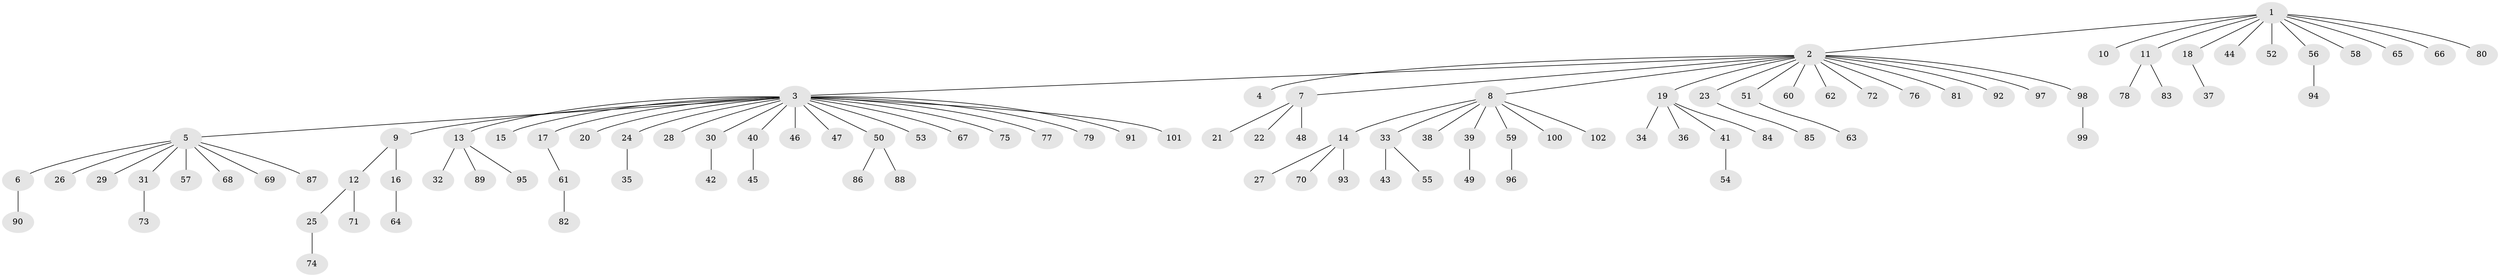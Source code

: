 // Generated by graph-tools (version 1.1) at 2025/26/03/09/25 03:26:02]
// undirected, 102 vertices, 101 edges
graph export_dot {
graph [start="1"]
  node [color=gray90,style=filled];
  1;
  2;
  3;
  4;
  5;
  6;
  7;
  8;
  9;
  10;
  11;
  12;
  13;
  14;
  15;
  16;
  17;
  18;
  19;
  20;
  21;
  22;
  23;
  24;
  25;
  26;
  27;
  28;
  29;
  30;
  31;
  32;
  33;
  34;
  35;
  36;
  37;
  38;
  39;
  40;
  41;
  42;
  43;
  44;
  45;
  46;
  47;
  48;
  49;
  50;
  51;
  52;
  53;
  54;
  55;
  56;
  57;
  58;
  59;
  60;
  61;
  62;
  63;
  64;
  65;
  66;
  67;
  68;
  69;
  70;
  71;
  72;
  73;
  74;
  75;
  76;
  77;
  78;
  79;
  80;
  81;
  82;
  83;
  84;
  85;
  86;
  87;
  88;
  89;
  90;
  91;
  92;
  93;
  94;
  95;
  96;
  97;
  98;
  99;
  100;
  101;
  102;
  1 -- 2;
  1 -- 10;
  1 -- 11;
  1 -- 18;
  1 -- 44;
  1 -- 52;
  1 -- 56;
  1 -- 58;
  1 -- 65;
  1 -- 66;
  1 -- 80;
  2 -- 3;
  2 -- 4;
  2 -- 7;
  2 -- 8;
  2 -- 19;
  2 -- 23;
  2 -- 51;
  2 -- 60;
  2 -- 62;
  2 -- 72;
  2 -- 76;
  2 -- 81;
  2 -- 92;
  2 -- 97;
  2 -- 98;
  3 -- 5;
  3 -- 9;
  3 -- 13;
  3 -- 15;
  3 -- 17;
  3 -- 20;
  3 -- 24;
  3 -- 28;
  3 -- 30;
  3 -- 40;
  3 -- 46;
  3 -- 47;
  3 -- 50;
  3 -- 53;
  3 -- 67;
  3 -- 75;
  3 -- 77;
  3 -- 79;
  3 -- 91;
  3 -- 101;
  5 -- 6;
  5 -- 26;
  5 -- 29;
  5 -- 31;
  5 -- 57;
  5 -- 68;
  5 -- 69;
  5 -- 87;
  6 -- 90;
  7 -- 21;
  7 -- 22;
  7 -- 48;
  8 -- 14;
  8 -- 33;
  8 -- 38;
  8 -- 39;
  8 -- 59;
  8 -- 100;
  8 -- 102;
  9 -- 12;
  9 -- 16;
  11 -- 78;
  11 -- 83;
  12 -- 25;
  12 -- 71;
  13 -- 32;
  13 -- 89;
  13 -- 95;
  14 -- 27;
  14 -- 70;
  14 -- 93;
  16 -- 64;
  17 -- 61;
  18 -- 37;
  19 -- 34;
  19 -- 36;
  19 -- 41;
  19 -- 84;
  23 -- 85;
  24 -- 35;
  25 -- 74;
  30 -- 42;
  31 -- 73;
  33 -- 43;
  33 -- 55;
  39 -- 49;
  40 -- 45;
  41 -- 54;
  50 -- 86;
  50 -- 88;
  51 -- 63;
  56 -- 94;
  59 -- 96;
  61 -- 82;
  98 -- 99;
}
